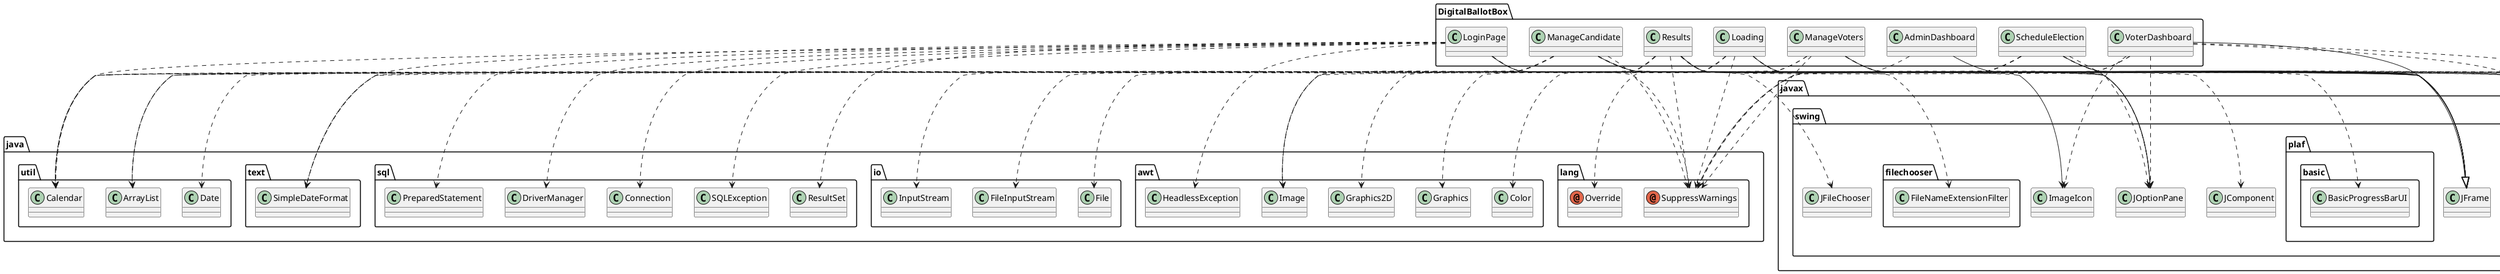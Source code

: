 @startuml
annotation java.lang.Override
annotation java.lang.SuppressWarnings
class DigitalBallotBox.AdminDashboard
class DigitalBallotBox.Loading
class DigitalBallotBox.LoginPage
class DigitalBallotBox.ManageCandidate
class DigitalBallotBox.ManageVoters
class DigitalBallotBox.Results
class DigitalBallotBox.ScheduleElection
class DigitalBallotBox.VoterDashboard
class com.toedter.calendar.JDateChooser
class java.awt.Color
class java.awt.Graphics
class java.awt.Graphics2D
class java.awt.HeadlessException
class java.awt.Image
class java.io.File
class java.io.FileInputStream
class java.io.InputStream
class java.sql.Connection
class java.sql.DriverManager
class java.sql.PreparedStatement
class java.sql.ResultSet
class java.sql.SQLException
class java.text.SimpleDateFormat
class java.util.ArrayList
class java.util.Calendar
class java.util.Date
class javax.swing.ImageIcon
class javax.swing.JComponent
class javax.swing.JFileChooser
class javax.swing.JFrame
class javax.swing.JOptionPane
class javax.swing.filechooser.FileNameExtensionFilter
class javax.swing.plaf.basic.BasicProgressBarUI
class javax.swing.table.DefaultTableModel
class net.proteanit.sql.DbUtils
DigitalBallotBox.AdminDashboard ..> java.lang.SuppressWarnings
DigitalBallotBox.AdminDashboard --|> javax.swing.JFrame
DigitalBallotBox.Loading ..> java.lang.Override
DigitalBallotBox.Loading ..> java.lang.SuppressWarnings
DigitalBallotBox.Loading ..> java.awt.Color
DigitalBallotBox.Loading ..> java.awt.Graphics
DigitalBallotBox.Loading ..> java.awt.Graphics2D
DigitalBallotBox.Loading ..> javax.swing.JComponent
DigitalBallotBox.Loading --|> javax.swing.JFrame
DigitalBallotBox.Loading ..> javax.swing.JOptionPane
DigitalBallotBox.Loading ..> javax.swing.plaf.basic.BasicProgressBarUI
DigitalBallotBox.LoginPage ..> java.lang.SuppressWarnings
DigitalBallotBox.LoginPage ..> java.awt.HeadlessException
DigitalBallotBox.LoginPage ..> java.sql.Connection
DigitalBallotBox.LoginPage ..> java.sql.DriverManager
DigitalBallotBox.LoginPage ..> java.sql.PreparedStatement
DigitalBallotBox.LoginPage ..> java.sql.ResultSet
DigitalBallotBox.LoginPage ..> java.sql.SQLException
DigitalBallotBox.LoginPage ..> java.text.SimpleDateFormat
DigitalBallotBox.LoginPage ..> java.util.Calendar
DigitalBallotBox.LoginPage --|> javax.swing.JFrame
DigitalBallotBox.LoginPage ..> javax.swing.JOptionPane
DigitalBallotBox.ManageCandidate ..> java.lang.SuppressWarnings
DigitalBallotBox.ManageCandidate ..> java.awt.Image
DigitalBallotBox.ManageCandidate ..> java.io.File
DigitalBallotBox.ManageCandidate ..> java.io.FileInputStream
DigitalBallotBox.ManageCandidate ..> java.io.InputStream
DigitalBallotBox.ManageCandidate ..> java.util.ArrayList
DigitalBallotBox.ManageCandidate ..> java.util.Calendar
DigitalBallotBox.ManageCandidate ..> javax.swing.ImageIcon
DigitalBallotBox.ManageCandidate ..> javax.swing.JFileChooser
DigitalBallotBox.ManageCandidate --|> javax.swing.JFrame
DigitalBallotBox.ManageCandidate ..> javax.swing.JOptionPane
DigitalBallotBox.ManageCandidate ..> javax.swing.filechooser.FileNameExtensionFilter
DigitalBallotBox.ManageCandidate ..> javax.swing.table.DefaultTableModel
DigitalBallotBox.ManageCandidate ..> net.proteanit.sql.DbUtils
DigitalBallotBox.ManageVoters ..> java.lang.SuppressWarnings
DigitalBallotBox.ManageVoters ..> java.util.ArrayList
DigitalBallotBox.ManageVoters ..> java.util.Calendar
DigitalBallotBox.ManageVoters --|> javax.swing.JFrame
DigitalBallotBox.ManageVoters ..> javax.swing.JOptionPane
DigitalBallotBox.ManageVoters ..> javax.swing.table.DefaultTableModel
DigitalBallotBox.ManageVoters ..> net.proteanit.sql.DbUtils
DigitalBallotBox.Results ..> java.lang.SuppressWarnings
DigitalBallotBox.Results ..> java.awt.Image
DigitalBallotBox.Results ..> java.text.SimpleDateFormat
DigitalBallotBox.Results ..> java.util.ArrayList
DigitalBallotBox.Results ..> java.util.Calendar
DigitalBallotBox.Results ..> javax.swing.ImageIcon
DigitalBallotBox.Results --|> javax.swing.JFrame
DigitalBallotBox.Results ..> javax.swing.JOptionPane
DigitalBallotBox.Results ..> javax.swing.table.DefaultTableModel
DigitalBallotBox.Results ..> net.proteanit.sql.DbUtils
DigitalBallotBox.ScheduleElection ..> java.lang.SuppressWarnings
DigitalBallotBox.ScheduleElection ..> com.toedter.calendar.JDateChooser
DigitalBallotBox.ScheduleElection ..> java.text.SimpleDateFormat
DigitalBallotBox.ScheduleElection ..> java.util.Calendar
DigitalBallotBox.ScheduleElection ..> java.util.Date
DigitalBallotBox.ScheduleElection --|> javax.swing.JFrame
DigitalBallotBox.ScheduleElection ..> javax.swing.JOptionPane
DigitalBallotBox.ScheduleElection ..> javax.swing.table.DefaultTableModel
DigitalBallotBox.ScheduleElection ..> net.proteanit.sql.DbUtils
DigitalBallotBox.VoterDashboard ..> java.lang.SuppressWarnings
DigitalBallotBox.VoterDashboard ..> java.awt.Image
DigitalBallotBox.VoterDashboard ..> javax.swing.ImageIcon
DigitalBallotBox.VoterDashboard --|> javax.swing.JFrame
DigitalBallotBox.VoterDashboard ..> javax.swing.JOptionPane
DigitalBallotBox.VoterDashboard ..> javax.swing.table.DefaultTableModel
DigitalBallotBox.VoterDashboard ..> net.proteanit.sql.DbUtils
@enduml